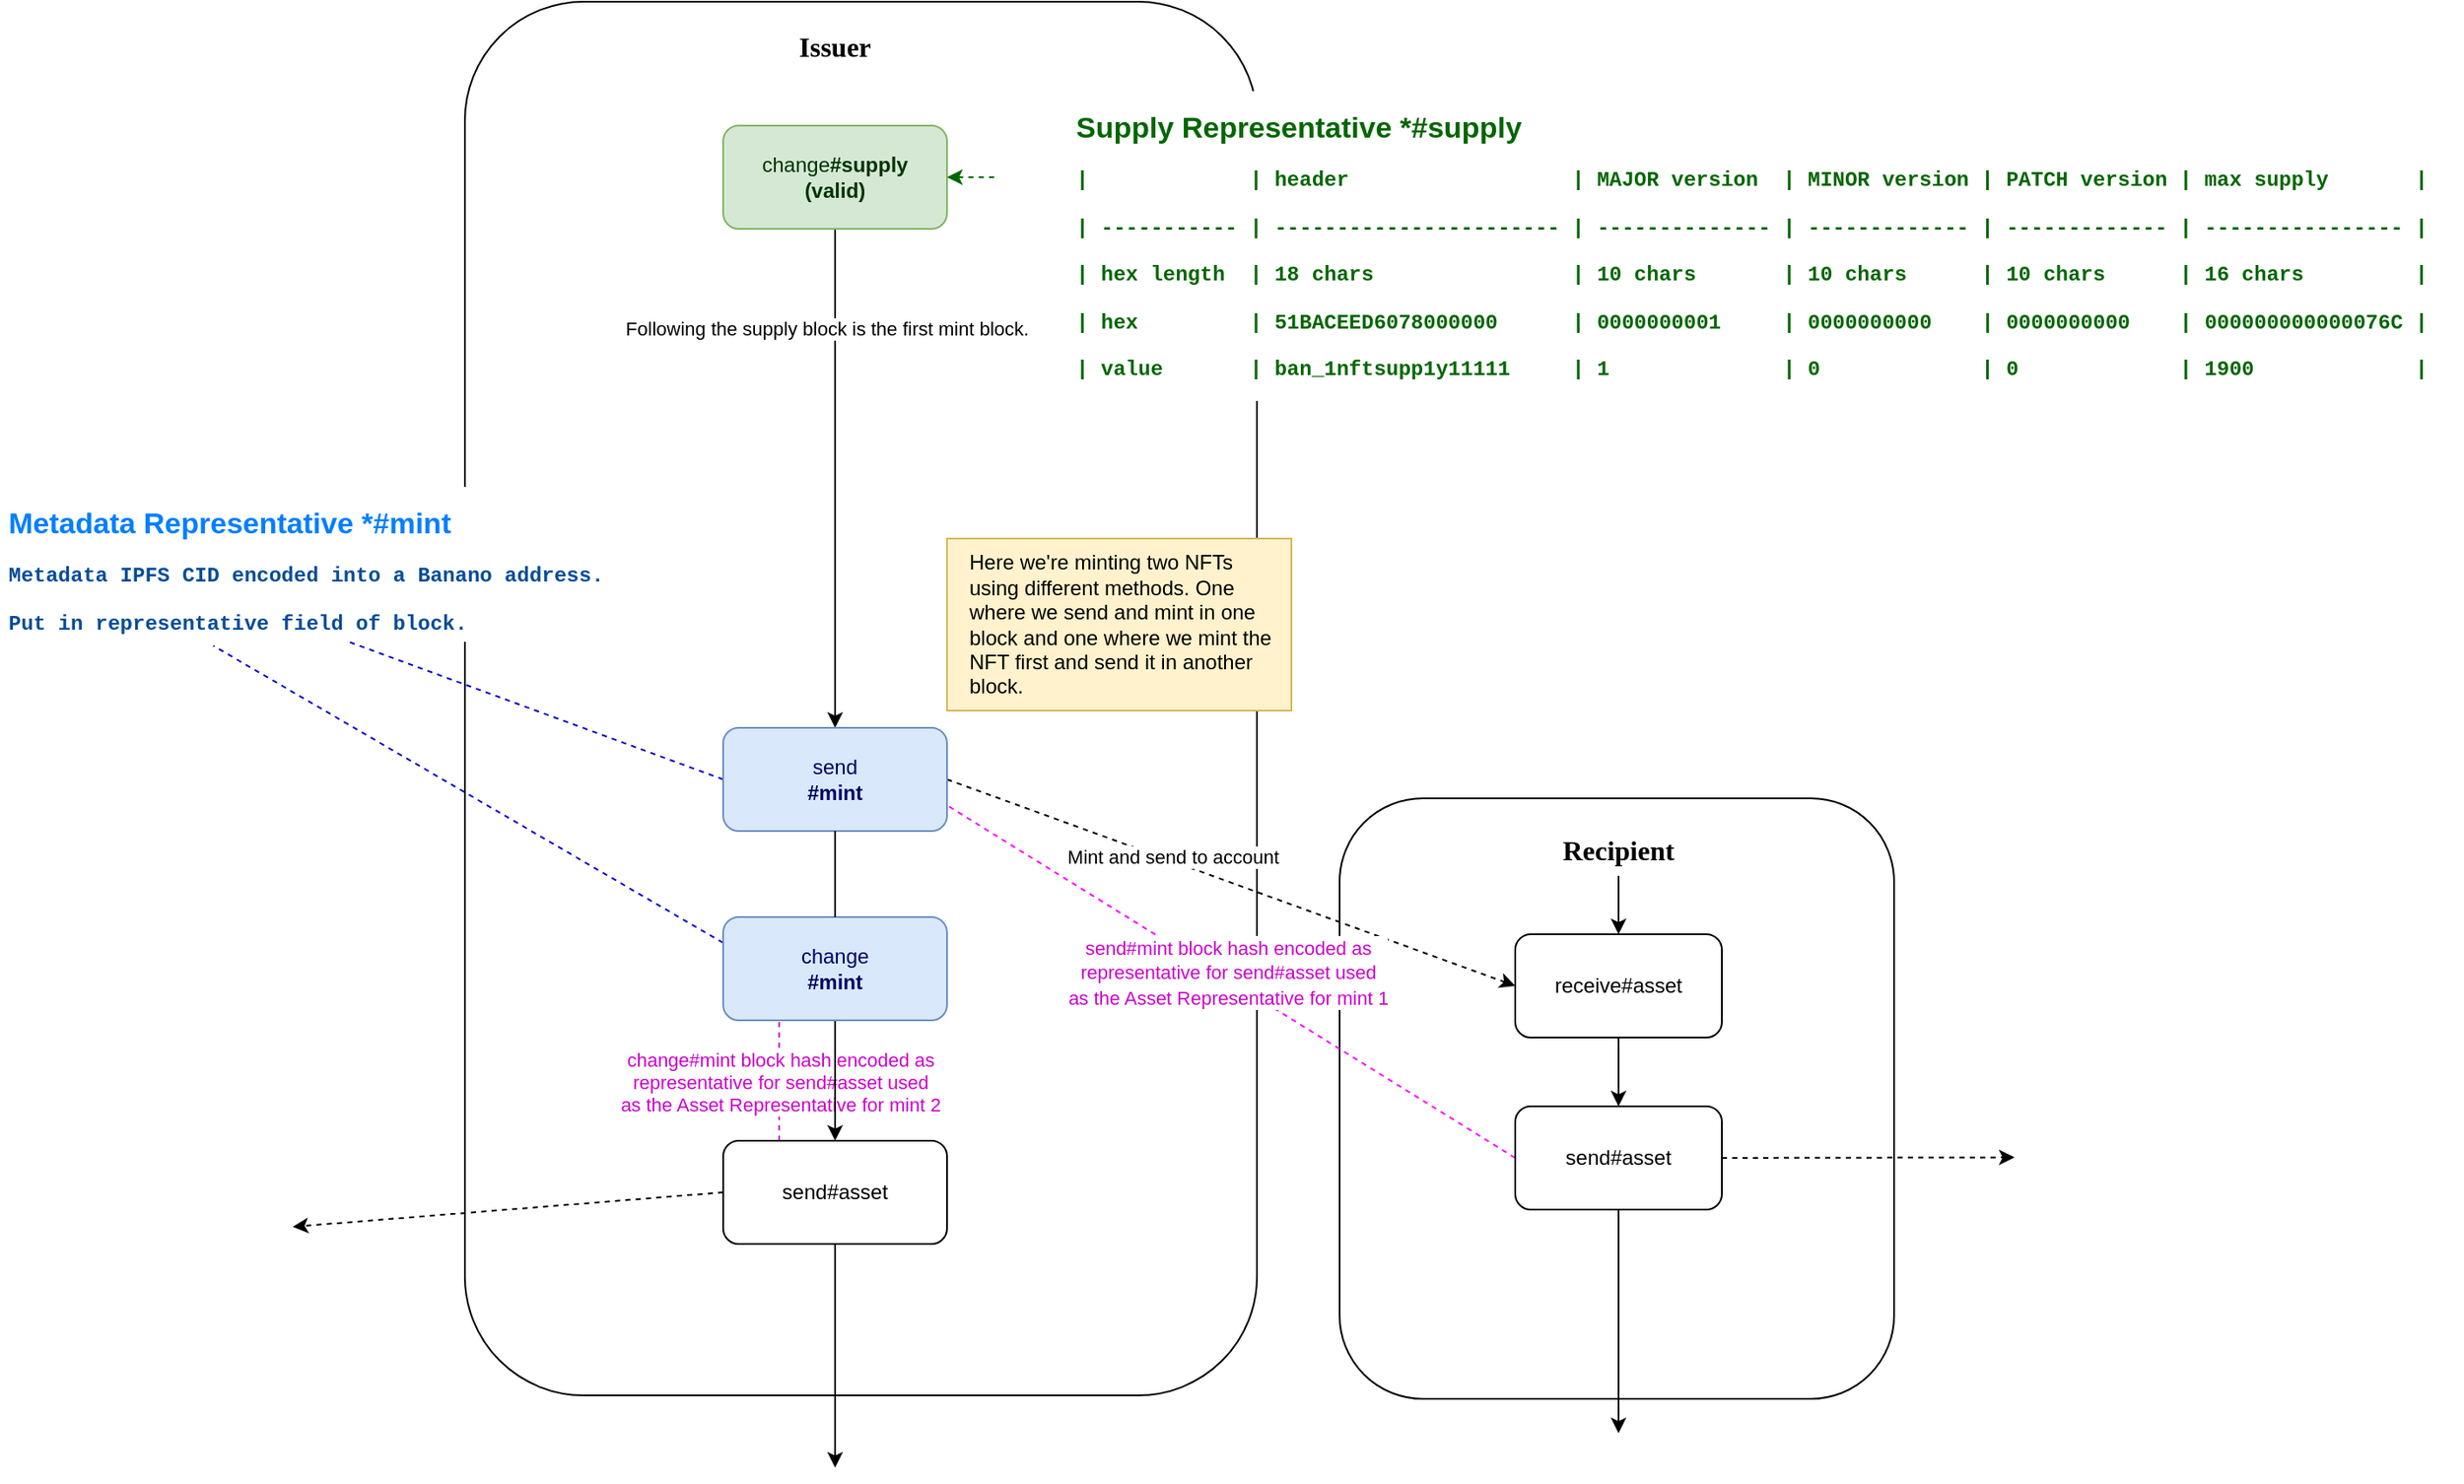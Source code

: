 <mxfile version="19.0.0" type="device"><diagram id="kFZv0Mfjl7tpsi08I3kq" name="Page-1"><mxGraphModel dx="1710" dy="1173" grid="1" gridSize="10" guides="0" tooltips="1" connect="1" arrows="1" fold="1" page="0" pageScale="1" pageWidth="827" pageHeight="1169" math="0" shadow="0"><root><mxCell id="0"/><mxCell id="1" parent="0"/><mxCell id="o1eSy7kdoY99_DY6c-sT-21" value="" style="rounded=1;whiteSpace=wrap;html=1;labelBackgroundColor=default;" parent="1" vertex="1"><mxGeometry x="90" y="-2" width="460" height="810" as="geometry"/></mxCell><mxCell id="o1eSy7kdoY99_DY6c-sT-24" value="" style="rounded=1;whiteSpace=wrap;html=1;labelBackgroundColor=default;" parent="1" vertex="1"><mxGeometry x="598" y="461" width="322" height="349" as="geometry"/></mxCell><mxCell id="mB6oAPTDaHXGekiRAw_h-2" value="&lt;p style=&quot;line-height: 1&quot;&gt;&lt;/p&gt;&lt;h1 style=&quot;font-size: 17px&quot;&gt;Supply Representative *#supply&lt;/h1&gt;&lt;p&gt;&lt;font face=&quot;Courier New&quot;&gt;&lt;b style=&quot;line-height: 1.2&quot;&gt;|&amp;nbsp; &amp;nbsp; &amp;nbsp; &amp;nbsp; &amp;nbsp; &amp;nbsp; &amp;nbsp;| header&amp;nbsp; &amp;nbsp; &amp;nbsp; &amp;nbsp; &amp;nbsp; &amp;nbsp; &amp;nbsp; &amp;nbsp; &amp;nbsp; | MAJOR version&amp;nbsp; | MINOR version | PATCH version | max supply&amp;nbsp; &amp;nbsp; &amp;nbsp; &amp;nbsp;|&lt;/b&gt;&lt;/font&gt;&lt;/p&gt;&lt;p&gt;&lt;font face=&quot;Courier New&quot;&gt;&lt;b&gt;| ----------- | ----------------------- | -------------- | ------------- | ------------- | ---------------- |&lt;/b&gt;&lt;/font&gt;&lt;/p&gt;&lt;p&gt;&lt;font face=&quot;Courier New&quot;&gt;&lt;b style=&quot;line-height: 1.2&quot;&gt;| hex length&amp;nbsp; | 18 chars&amp;nbsp; &amp;nbsp; &amp;nbsp; &amp;nbsp; &amp;nbsp; &amp;nbsp; &amp;nbsp; &amp;nbsp; | 10 chars&amp;nbsp; &amp;nbsp; &amp;nbsp; &amp;nbsp;| 10 chars&amp;nbsp; &amp;nbsp; &amp;nbsp; | 10 chars&amp;nbsp; &amp;nbsp; &amp;nbsp; | 16 chars&amp;nbsp; &amp;nbsp; &amp;nbsp; &amp;nbsp; &amp;nbsp;|&lt;/b&gt;&lt;/font&gt;&lt;/p&gt;&lt;p&gt;&lt;font face=&quot;Courier New&quot;&gt;&lt;b&gt;| hex&amp;nbsp; &amp;nbsp; &amp;nbsp; &amp;nbsp; &amp;nbsp;| 51BACEED6078000000&amp;nbsp; &amp;nbsp; &amp;nbsp; |&amp;nbsp;&lt;/b&gt;&lt;/font&gt;&lt;b style=&quot;font-family: &amp;quot;Courier New&amp;quot;;&quot;&gt;0000000001&lt;/b&gt;&lt;font face=&quot;Courier New&quot;&gt;&lt;b&gt;&amp;nbsp;&amp;nbsp; &amp;nbsp; | 0000000000&amp;nbsp; &amp;nbsp; | 0000000000&amp;nbsp; &amp;nbsp; | 000000000000076C |&lt;/b&gt;&lt;/font&gt;&lt;/p&gt;&lt;p&gt;&lt;font face=&quot;Courier New&quot;&gt;&lt;b&gt;| value&amp;nbsp; &amp;nbsp; &amp;nbsp; &amp;nbsp;| ban_1nftsupp1y11111&amp;nbsp; &amp;nbsp; &amp;nbsp;| 1&amp;nbsp; &amp;nbsp; &amp;nbsp; &amp;nbsp; &amp;nbsp; &amp;nbsp; &amp;nbsp; | 0&amp;nbsp; &amp;nbsp; &amp;nbsp; &amp;nbsp; &amp;nbsp; &amp;nbsp; &amp;nbsp;| 0&amp;nbsp; &amp;nbsp; &amp;nbsp; &amp;nbsp; &amp;nbsp; &amp;nbsp; &amp;nbsp;| 1900&amp;nbsp; &amp;nbsp; &amp;nbsp; &amp;nbsp; &amp;nbsp; &amp;nbsp; &amp;nbsp;|&lt;/b&gt;&lt;/font&gt;&lt;/p&gt;&lt;p&gt;&lt;/p&gt;" style="text;html=1;strokeColor=none;fillColor=none;spacing=5;spacingTop=-20;whiteSpace=wrap;overflow=hidden;rounded=0;labelBackgroundColor=default;fontColor=#006600;" parent="1" vertex="1"><mxGeometry x="440" y="60" width="810" height="170" as="geometry"/></mxCell><mxCell id="NTFAU_q3e8L20sCbaZ4j-4" style="edgeStyle=orthogonalEdgeStyle;rounded=0;orthogonalLoop=1;jettySize=auto;html=1;exitX=0.5;exitY=1;exitDx=0;exitDy=0;entryX=0.5;entryY=0;entryDx=0;entryDy=0;" parent="1" source="mB6oAPTDaHXGekiRAw_h-5" target="o1eSy7kdoY99_DY6c-sT-3" edge="1"><mxGeometry relative="1" as="geometry"/></mxCell><mxCell id="NTFAU_q3e8L20sCbaZ4j-13" value="Following the supply block is the first mint block." style="edgeLabel;html=1;align=center;verticalAlign=middle;resizable=0;points=[];" parent="NTFAU_q3e8L20sCbaZ4j-4" vertex="1" connectable="0"><mxGeometry x="-0.6" y="-5" relative="1" as="geometry"><mxPoint as="offset"/></mxGeometry></mxCell><mxCell id="mB6oAPTDaHXGekiRAw_h-5" value="change&lt;b&gt;#supply&lt;br&gt;(valid)&lt;br&gt;&lt;/b&gt;" style="rounded=1;whiteSpace=wrap;html=1;fillColor=#d5e8d4;strokeColor=#82b366;fontColor=#003300;" parent="1" vertex="1"><mxGeometry x="240" y="70" width="130" height="60" as="geometry"/></mxCell><mxCell id="o1eSy7kdoY99_DY6c-sT-15" style="edgeStyle=orthogonalEdgeStyle;rounded=0;orthogonalLoop=1;jettySize=auto;html=1;exitX=1;exitY=0.5;exitDx=0;exitDy=0;dashed=1;fontColor=#006600;endArrow=none;endFill=0;strokeColor=#006600;startArrow=classic;startFill=1;" parent="1" edge="1"><mxGeometry relative="1" as="geometry"><mxPoint x="400" y="100" as="targetPoint"/><mxPoint x="370" y="100" as="sourcePoint"/></mxGeometry></mxCell><mxCell id="o1eSy7kdoY99_DY6c-sT-5" style="rounded=0;orthogonalLoop=1;jettySize=auto;html=1;exitX=1;exitY=0.5;exitDx=0;exitDy=0;dashed=1;entryX=0;entryY=0.5;entryDx=0;entryDy=0;" parent="1" source="o1eSy7kdoY99_DY6c-sT-3" target="o1eSy7kdoY99_DY6c-sT-26" edge="1"><mxGeometry relative="1" as="geometry"><mxPoint x="680" y="570" as="targetPoint"/></mxGeometry></mxCell><mxCell id="o1eSy7kdoY99_DY6c-sT-7" value="Mint and send to account" style="edgeLabel;html=1;align=center;verticalAlign=middle;resizable=0;points=[];fontColor=#000000;" parent="o1eSy7kdoY99_DY6c-sT-5" vertex="1" connectable="0"><mxGeometry x="-0.218" y="2" relative="1" as="geometry"><mxPoint x="1" as="offset"/></mxGeometry></mxCell><mxCell id="NTFAU_q3e8L20sCbaZ4j-8" style="edgeStyle=none;rounded=0;orthogonalLoop=1;jettySize=auto;html=1;exitX=0;exitY=0.5;exitDx=0;exitDy=0;entryX=0.25;entryY=1;entryDx=0;entryDy=0;dashed=1;endArrow=none;endFill=0;strokeColor=#0000CC;" parent="1" source="o1eSy7kdoY99_DY6c-sT-3" target="o1eSy7kdoY99_DY6c-sT-6" edge="1"><mxGeometry relative="1" as="geometry"/></mxCell><mxCell id="o1eSy7kdoY99_DY6c-sT-3" value="send&lt;br&gt;&lt;b&gt;#mint&lt;/b&gt;" style="rounded=1;whiteSpace=wrap;html=1;fillColor=#dae8fc;strokeColor=#6c8ebf;fontColor=#000066;" parent="1" vertex="1"><mxGeometry x="240" y="420" width="130" height="60" as="geometry"/></mxCell><mxCell id="o1eSy7kdoY99_DY6c-sT-6" value="&lt;p style=&quot;line-height: 1&quot;&gt;&lt;/p&gt;&lt;h1 style=&quot;font-size: 17px&quot;&gt;&lt;font color=&quot;#007fff&quot;&gt;Metadata Representative *#mint&lt;/font&gt;&lt;/h1&gt;&lt;p&gt;&lt;b style=&quot;font-family: &amp;#34;courier new&amp;#34;&quot;&gt;&lt;font color=&quot;#004c99&quot;&gt;Metadata IPFS CID encoded into a Banano address.&lt;/font&gt;&lt;/b&gt;&lt;/p&gt;&lt;p&gt;&lt;b style=&quot;font-family: &amp;#34;courier new&amp;#34;&quot;&gt;&lt;font color=&quot;#004c99&quot;&gt;Put in representative field of block.&lt;/font&gt;&lt;/b&gt;&lt;/p&gt;&lt;p&gt;&lt;/p&gt;" style="text;html=1;strokeColor=none;fillColor=none;spacing=5;spacingTop=-20;whiteSpace=wrap;overflow=hidden;rounded=0;fontColor=#990000;labelBackgroundColor=default;" parent="1" vertex="1"><mxGeometry x="-180" y="290" width="810" height="80" as="geometry"/></mxCell><mxCell id="o1eSy7kdoY99_DY6c-sT-46" style="edgeStyle=none;rounded=0;orthogonalLoop=1;jettySize=auto;html=1;exitX=0.5;exitY=1;exitDx=0;exitDy=0;fontFamily=Helvetica;fontSize=12;fontColor=default;startArrow=none;startFill=0;endArrow=classic;endFill=1;strokeColor=#000000;" parent="1" source="o1eSy7kdoY99_DY6c-sT-8" edge="1"><mxGeometry relative="1" as="geometry"><mxPoint x="305" y="850" as="targetPoint"/></mxGeometry></mxCell><mxCell id="NTFAU_q3e8L20sCbaZ4j-10" style="edgeStyle=none;rounded=0;orthogonalLoop=1;jettySize=auto;html=1;exitX=0.25;exitY=0;exitDx=0;exitDy=0;entryX=0.25;entryY=1;entryDx=0;entryDy=0;dashed=1;endArrow=none;endFill=0;strokeColor=#CC00CC;" parent="1" source="o1eSy7kdoY99_DY6c-sT-8" target="o1eSy7kdoY99_DY6c-sT-1" edge="1"><mxGeometry relative="1" as="geometry"/></mxCell><mxCell id="NTFAU_q3e8L20sCbaZ4j-11" value="&lt;span style=&quot;color: rgb(204 , 0 , 204)&quot;&gt;change#mint block hash encoded as&lt;/span&gt;&lt;br style=&quot;color: rgb(204 , 0 , 204)&quot;&gt;&lt;span style=&quot;color: rgb(204 , 0 , 204)&quot;&gt;representative for send#asset used&lt;br&gt;as the Asset Representative for mint 2&lt;/span&gt;" style="edgeLabel;html=1;align=center;verticalAlign=middle;resizable=0;points=[];" parent="NTFAU_q3e8L20sCbaZ4j-10" vertex="1" connectable="0"><mxGeometry x="-0.029" y="1" relative="1" as="geometry"><mxPoint x="1" as="offset"/></mxGeometry></mxCell><mxCell id="NTFAU_q3e8L20sCbaZ4j-12" style="edgeStyle=none;rounded=0;orthogonalLoop=1;jettySize=auto;html=1;exitX=0;exitY=0.5;exitDx=0;exitDy=0;dashed=1;endArrow=classic;endFill=1;strokeColor=#000000;" parent="1" source="o1eSy7kdoY99_DY6c-sT-8" edge="1"><mxGeometry relative="1" as="geometry"><mxPoint x="-10" y="710" as="targetPoint"/></mxGeometry></mxCell><mxCell id="o1eSy7kdoY99_DY6c-sT-8" value="send#asset" style="rounded=1;whiteSpace=wrap;html=1;" parent="1" vertex="1"><mxGeometry x="240" y="660" width="130" height="60" as="geometry"/></mxCell><mxCell id="o1eSy7kdoY99_DY6c-sT-22" value="Issuer" style="text;html=1;strokeColor=none;fillColor=none;align=center;verticalAlign=middle;whiteSpace=wrap;rounded=0;labelBackgroundColor=default;fontColor=default;fontSize=16;fontFamily=Verdana;fontStyle=1" parent="1" vertex="1"><mxGeometry x="275" y="9" width="60" height="30" as="geometry"/></mxCell><mxCell id="o1eSy7kdoY99_DY6c-sT-25" value="Recipient" style="text;html=1;strokeColor=none;fillColor=none;align=center;verticalAlign=middle;whiteSpace=wrap;rounded=0;labelBackgroundColor=default;fontColor=default;fontSize=16;fontFamily=Verdana;fontStyle=1" parent="1" vertex="1"><mxGeometry x="730" y="476" width="60" height="30" as="geometry"/></mxCell><mxCell id="o1eSy7kdoY99_DY6c-sT-27" style="edgeStyle=orthogonalEdgeStyle;rounded=0;orthogonalLoop=1;jettySize=auto;html=1;exitX=0.5;exitY=0;exitDx=0;exitDy=0;entryX=0.5;entryY=1;entryDx=0;entryDy=0;fontFamily=Helvetica;fontSize=12;fontColor=default;startArrow=classic;startFill=1;endArrow=none;endFill=0;strokeColor=#000000;" parent="1" source="o1eSy7kdoY99_DY6c-sT-26" target="o1eSy7kdoY99_DY6c-sT-25" edge="1"><mxGeometry relative="1" as="geometry"/></mxCell><mxCell id="o1eSy7kdoY99_DY6c-sT-41" style="edgeStyle=none;rounded=0;orthogonalLoop=1;jettySize=auto;html=1;exitX=0.5;exitY=1;exitDx=0;exitDy=0;entryX=0.5;entryY=0;entryDx=0;entryDy=0;fontFamily=Helvetica;fontSize=12;fontColor=default;startArrow=none;startFill=0;endArrow=classic;endFill=1;strokeColor=#000000;" parent="1" source="o1eSy7kdoY99_DY6c-sT-26" target="o1eSy7kdoY99_DY6c-sT-36" edge="1"><mxGeometry relative="1" as="geometry"/></mxCell><mxCell id="o1eSy7kdoY99_DY6c-sT-26" value="receive#asset" style="rounded=1;whiteSpace=wrap;html=1;labelBackgroundColor=default;fontFamily=Helvetica;fontSize=12;" parent="1" vertex="1"><mxGeometry x="700" y="540" width="120" height="60" as="geometry"/></mxCell><mxCell id="o1eSy7kdoY99_DY6c-sT-37" style="rounded=0;orthogonalLoop=1;jettySize=auto;html=1;exitX=0;exitY=0.5;exitDx=0;exitDy=0;entryX=1;entryY=0.75;entryDx=0;entryDy=0;dashed=1;fontFamily=Helvetica;fontSize=12;fontColor=#0000CC;startArrow=none;startFill=0;endArrow=none;endFill=0;strokeColor=#FF00FF;" parent="1" source="o1eSy7kdoY99_DY6c-sT-36" target="o1eSy7kdoY99_DY6c-sT-3" edge="1"><mxGeometry relative="1" as="geometry"/></mxCell><mxCell id="o1eSy7kdoY99_DY6c-sT-40" value="&lt;font&gt;&lt;span style=&quot;font-size: 11px&quot;&gt;send#mint block hash encoded as&lt;/span&gt;&lt;br style=&quot;font-size: 11px&quot;&gt;&lt;span style=&quot;font-size: 11px&quot;&gt;representative for send#asset used&lt;br&gt;as the Asset Representative for mint 1&lt;br&gt;&lt;/span&gt;&lt;/font&gt;" style="edgeLabel;html=1;align=center;verticalAlign=middle;resizable=0;points=[];fontSize=12;fontFamily=Helvetica;fontColor=#CC00CC;" parent="o1eSy7kdoY99_DY6c-sT-37" vertex="1" connectable="0"><mxGeometry x="0.315" y="-1" relative="1" as="geometry"><mxPoint x="49" y="27" as="offset"/></mxGeometry></mxCell><mxCell id="o1eSy7kdoY99_DY6c-sT-44" style="edgeStyle=none;rounded=0;orthogonalLoop=1;jettySize=auto;html=1;exitX=0.5;exitY=1;exitDx=0;exitDy=0;fontFamily=Helvetica;fontSize=12;fontColor=default;startArrow=none;startFill=0;endArrow=classic;endFill=1;strokeColor=#000000;" parent="1" source="o1eSy7kdoY99_DY6c-sT-36" edge="1"><mxGeometry relative="1" as="geometry"><mxPoint x="760" y="830" as="targetPoint"/></mxGeometry></mxCell><mxCell id="o1eSy7kdoY99_DY6c-sT-47" style="edgeStyle=none;rounded=0;orthogonalLoop=1;jettySize=auto;html=1;exitX=1;exitY=0.5;exitDx=0;exitDy=0;fontFamily=Helvetica;fontSize=12;fontColor=default;startArrow=none;startFill=0;endArrow=classic;endFill=1;strokeColor=#000000;dashed=1;" parent="1" source="o1eSy7kdoY99_DY6c-sT-36" edge="1"><mxGeometry relative="1" as="geometry"><mxPoint x="990" y="669.667" as="targetPoint"/></mxGeometry></mxCell><mxCell id="o1eSy7kdoY99_DY6c-sT-36" value="send#asset" style="rounded=1;whiteSpace=wrap;html=1;labelBackgroundColor=default;fontFamily=Helvetica;fontSize=12;" parent="1" vertex="1"><mxGeometry x="700" y="640" width="120" height="60" as="geometry"/></mxCell><mxCell id="NTFAU_q3e8L20sCbaZ4j-6" style="edgeStyle=none;rounded=0;orthogonalLoop=1;jettySize=auto;html=1;exitX=0.5;exitY=1;exitDx=0;exitDy=0;entryX=0.5;entryY=0;entryDx=0;entryDy=0;" parent="1" source="o1eSy7kdoY99_DY6c-sT-1" target="o1eSy7kdoY99_DY6c-sT-8" edge="1"><mxGeometry relative="1" as="geometry"/></mxCell><mxCell id="NTFAU_q3e8L20sCbaZ4j-9" style="edgeStyle=none;rounded=0;orthogonalLoop=1;jettySize=auto;html=1;exitX=0;exitY=0.25;exitDx=0;exitDy=0;entryX=0.153;entryY=1.029;entryDx=0;entryDy=0;entryPerimeter=0;dashed=1;endArrow=none;endFill=0;strokeColor=#0000CC;" parent="1" source="o1eSy7kdoY99_DY6c-sT-1" target="o1eSy7kdoY99_DY6c-sT-6" edge="1"><mxGeometry relative="1" as="geometry"/></mxCell><mxCell id="o1eSy7kdoY99_DY6c-sT-1" value="change&lt;br&gt;&lt;b&gt;#mint&lt;/b&gt;" style="rounded=1;whiteSpace=wrap;html=1;fillColor=#dae8fc;strokeColor=#6c8ebf;fontColor=#000066;" parent="1" vertex="1"><mxGeometry x="240" y="530" width="130" height="60" as="geometry"/></mxCell><mxCell id="NTFAU_q3e8L20sCbaZ4j-3" value="" style="edgeStyle=none;rounded=0;orthogonalLoop=1;jettySize=auto;html=1;exitX=0.5;exitY=1;exitDx=0;exitDy=0;fontFamily=Helvetica;fontSize=12;fontColor=default;startArrow=none;startFill=0;endArrow=none;endFill=1;strokeColor=#000000;" parent="1" source="o1eSy7kdoY99_DY6c-sT-3" target="o1eSy7kdoY99_DY6c-sT-1" edge="1"><mxGeometry relative="1" as="geometry"><mxPoint x="423.333" y="830" as="targetPoint"/><mxPoint x="305" y="600" as="sourcePoint"/></mxGeometry></mxCell><mxCell id="rqdQwov7DVYjZTZxZaSg-1" value="Here we're minting two NFTs using different methods. One where we send and mint in one block and one where we mint the NFT first and send it in another block." style="text;html=1;strokeColor=#d6b656;fillColor=#fff2cc;align=left;verticalAlign=middle;whiteSpace=wrap;rounded=0;spacing=13;" vertex="1" parent="1"><mxGeometry x="370" y="310" width="200" height="100" as="geometry"/></mxCell></root></mxGraphModel></diagram></mxfile>